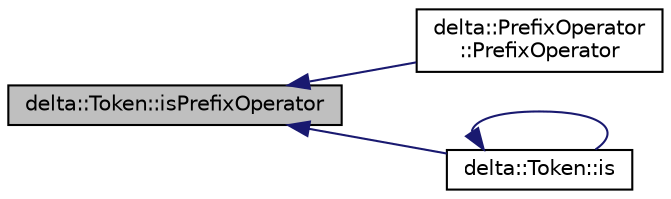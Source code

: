 digraph "delta::Token::isPrefixOperator"
{
  edge [fontname="Helvetica",fontsize="10",labelfontname="Helvetica",labelfontsize="10"];
  node [fontname="Helvetica",fontsize="10",shape=record];
  rankdir="LR";
  Node27 [label="delta::Token::isPrefixOperator",height=0.2,width=0.4,color="black", fillcolor="grey75", style="filled", fontcolor="black"];
  Node27 -> Node28 [dir="back",color="midnightblue",fontsize="10",style="solid",fontname="Helvetica"];
  Node28 [label="delta::PrefixOperator\l::PrefixOperator",height=0.2,width=0.4,color="black", fillcolor="white", style="filled",URL="$structdelta_1_1_prefix_operator.html#ad1a3e9504fc3dda2fa39142f92cca9cb"];
  Node27 -> Node29 [dir="back",color="midnightblue",fontsize="10",style="solid",fontname="Helvetica"];
  Node29 [label="delta::Token::is",height=0.2,width=0.4,color="black", fillcolor="white", style="filled",URL="$structdelta_1_1_token.html#ada52d2e13d06ef1036a3c5b409617a32"];
  Node29 -> Node29 [dir="back",color="midnightblue",fontsize="10",style="solid",fontname="Helvetica"];
}
